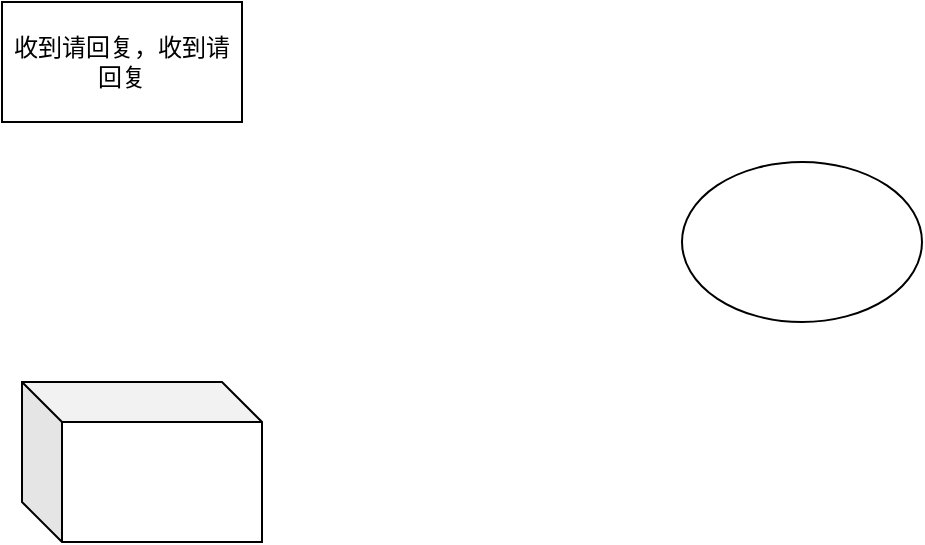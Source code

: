 <mxfile version="20.8.19" type="github">
  <diagram name="第 1 页" id="MWgp1Q79aTI3BpPoRP6d">
    <mxGraphModel dx="1050" dy="549" grid="1" gridSize="10" guides="1" tooltips="1" connect="1" arrows="1" fold="1" page="1" pageScale="1" pageWidth="827" pageHeight="1169" math="0" shadow="0">
      <root>
        <mxCell id="0" />
        <mxCell id="1" parent="0" />
        <mxCell id="UDkv7wV0V7Mey30jAcUq-1" value="收到请回复，收到请回复" style="rounded=0;whiteSpace=wrap;html=1;" parent="1" vertex="1">
          <mxGeometry x="170" y="150" width="120" height="60" as="geometry" />
        </mxCell>
        <mxCell id="klZfoCvFZBnWRxeqEUQI-1" value="" style="ellipse;whiteSpace=wrap;html=1;" parent="1" vertex="1">
          <mxGeometry x="510" y="230" width="120" height="80" as="geometry" />
        </mxCell>
        <mxCell id="klZfoCvFZBnWRxeqEUQI-2" value="" style="shape=cube;whiteSpace=wrap;html=1;boundedLbl=1;backgroundOutline=1;darkOpacity=0.05;darkOpacity2=0.1;" parent="1" vertex="1">
          <mxGeometry x="180" y="340" width="120" height="80" as="geometry" />
        </mxCell>
      </root>
    </mxGraphModel>
  </diagram>
</mxfile>

